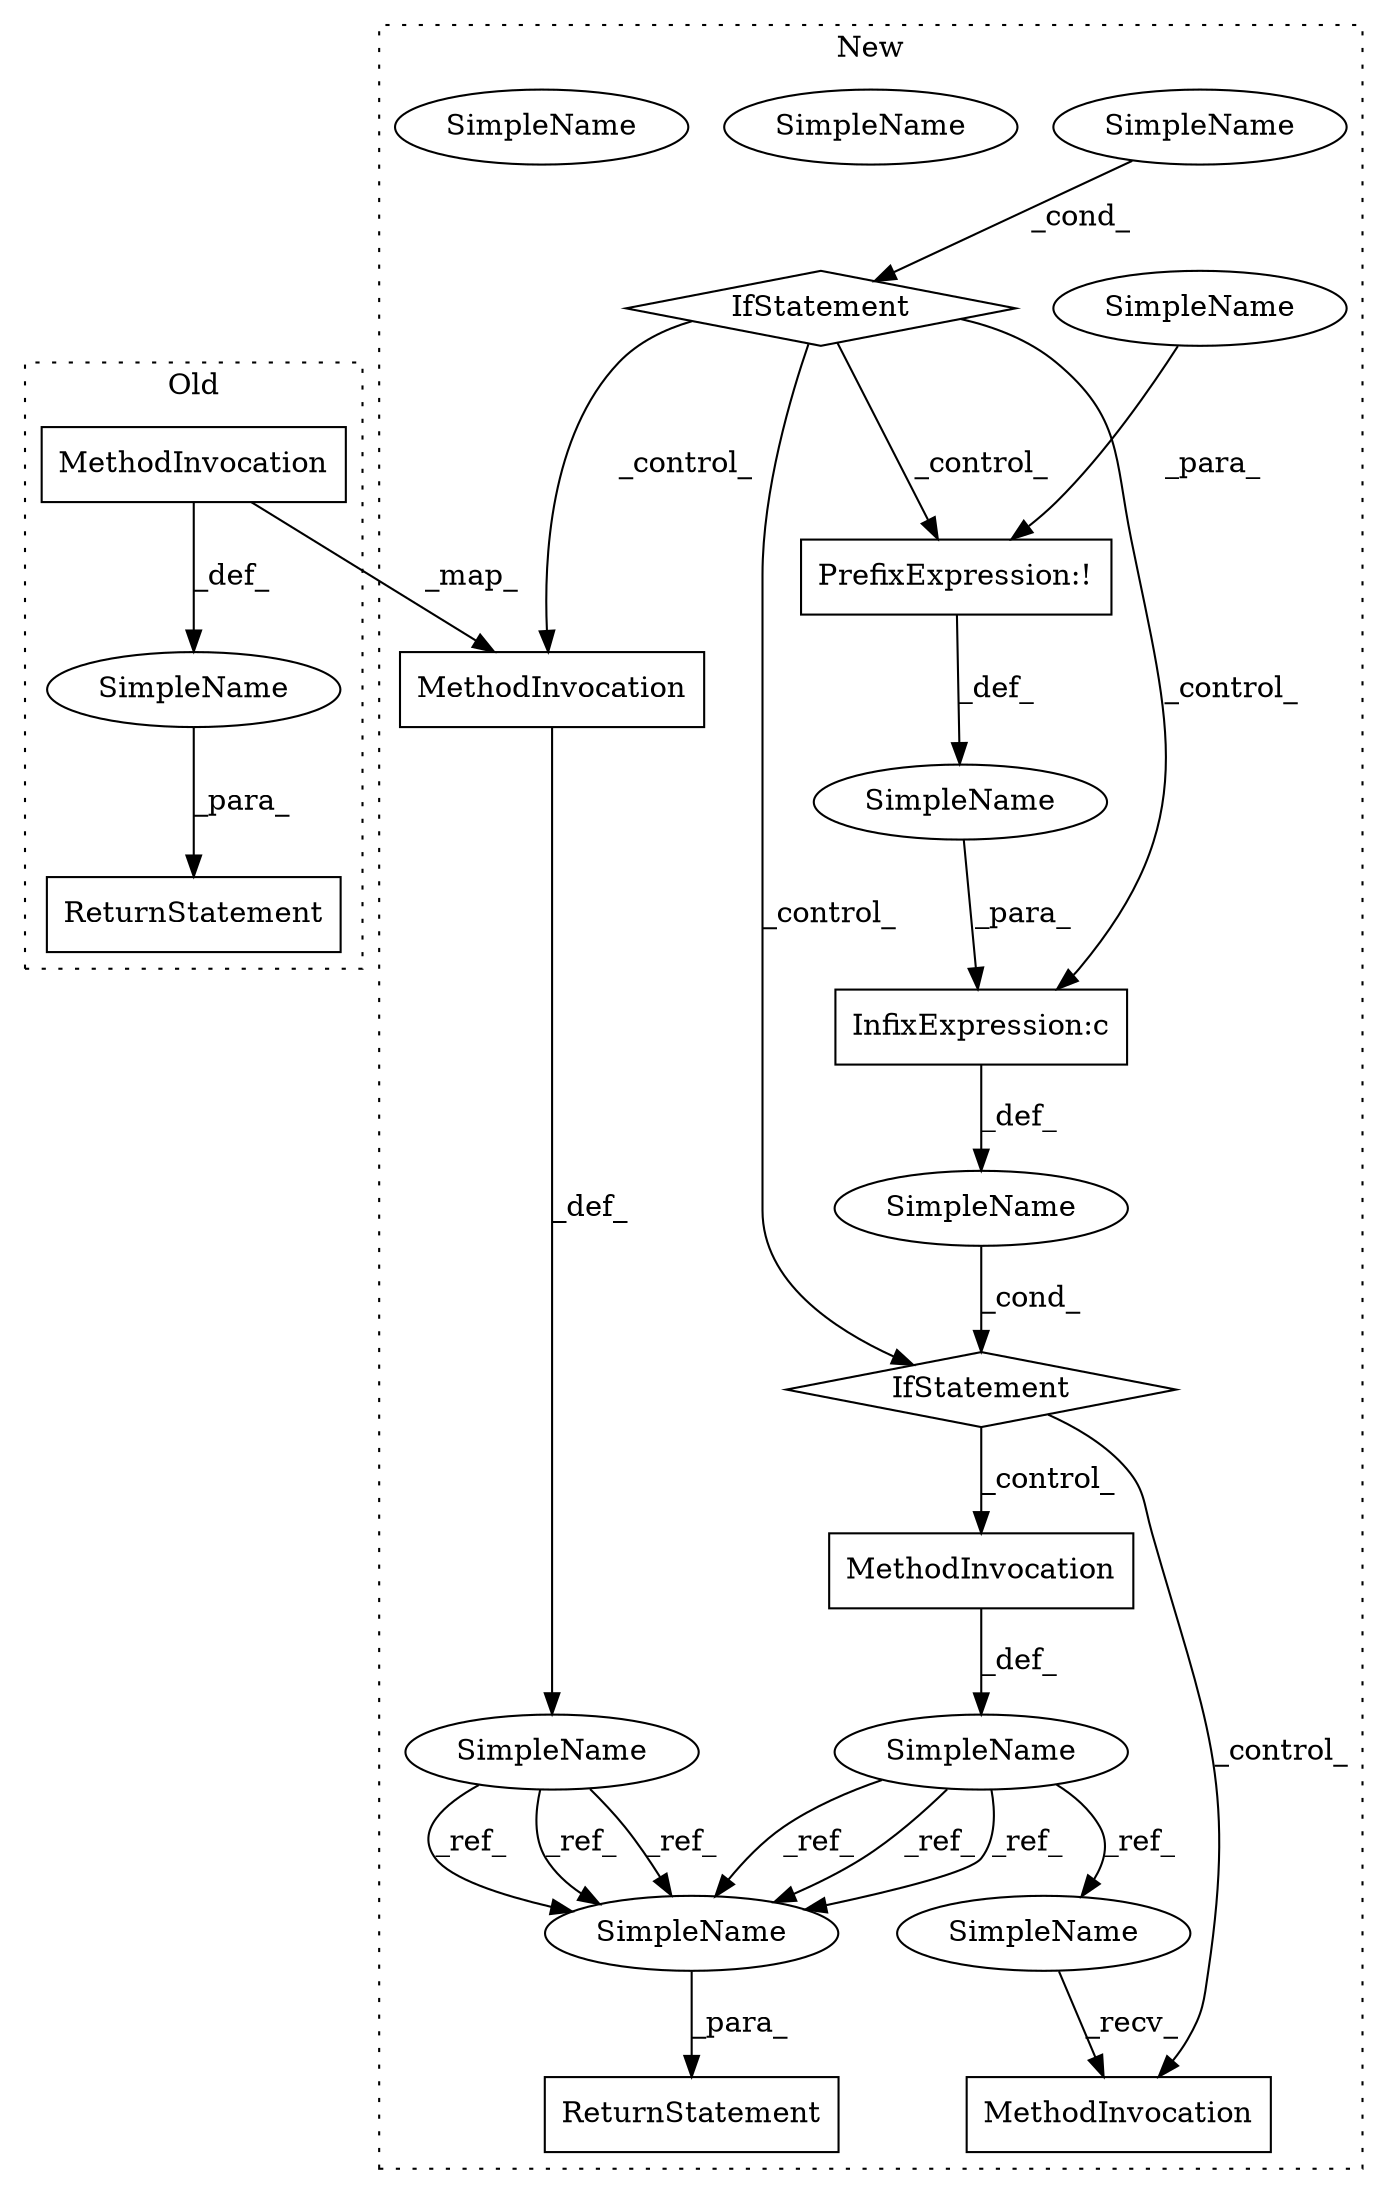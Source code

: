 digraph G {
subgraph cluster0 {
5 [label="MethodInvocation" a="32" s="426,433" l="4,1" shape="box"];
8 [label="ReturnStatement" a="41" s="419" l="7" shape="box"];
10 [label="SimpleName" a="42" s="" l="" shape="ellipse"];
label = "Old";
style="dotted";
}
subgraph cluster1 {
1 [label="IfStatement" a="25" s="406,422" l="4,2" shape="diamond"];
2 [label="IfStatement" a="25" s="465,495" l="4,2" shape="diamond"];
3 [label="MethodInvocation" a="32" s="439,446" l="4,1" shape="box"];
4 [label="MethodInvocation" a="32" s="535" l="11" shape="box"];
6 [label="MethodInvocation" a="32" s="512,519" l="4,1" shape="box"];
7 [label="ReturnStatement" a="41" s="670" l="7" shape="box"];
9 [label="SimpleName" a="42" s="410" l="12" shape="ellipse"];
11 [label="SimpleName" a="42" s="432" l="6" shape="ellipse"];
12 [label="SimpleName" a="42" s="528" l="6" shape="ellipse"];
13 [label="SimpleName" a="42" s="677" l="6" shape="ellipse"];
14 [label="SimpleName" a="42" s="677" l="6" shape="ellipse"];
15 [label="SimpleName" a="42" s="" l="" shape="ellipse"];
16 [label="SimpleName" a="42" s="677" l="6" shape="ellipse"];
17 [label="SimpleName" a="42" s="" l="" shape="ellipse"];
18 [label="SimpleName" a="42" s="505" l="6" shape="ellipse"];
19 [label="SimpleName" a="42" s="470" l="12" shape="ellipse"];
20 [label="PrefixExpression:!" a="38" s="469" l="1" shape="box"];
21 [label="InfixExpression:c" a="27" s="482" l="4" shape="box"];
label = "New";
style="dotted";
}
1 -> 3 [label="_control_"];
1 -> 20 [label="_control_"];
1 -> 2 [label="_control_"];
1 -> 21 [label="_control_"];
2 -> 4 [label="_control_"];
2 -> 6 [label="_control_"];
3 -> 11 [label="_def_"];
5 -> 10 [label="_def_"];
5 -> 3 [label="_map_"];
6 -> 18 [label="_def_"];
9 -> 1 [label="_cond_"];
10 -> 8 [label="_para_"];
11 -> 16 [label="_ref_"];
11 -> 16 [label="_ref_"];
11 -> 16 [label="_ref_"];
12 -> 4 [label="_recv_"];
15 -> 2 [label="_cond_"];
16 -> 7 [label="_para_"];
17 -> 21 [label="_para_"];
18 -> 16 [label="_ref_"];
18 -> 16 [label="_ref_"];
18 -> 12 [label="_ref_"];
18 -> 16 [label="_ref_"];
19 -> 20 [label="_para_"];
20 -> 17 [label="_def_"];
21 -> 15 [label="_def_"];
}